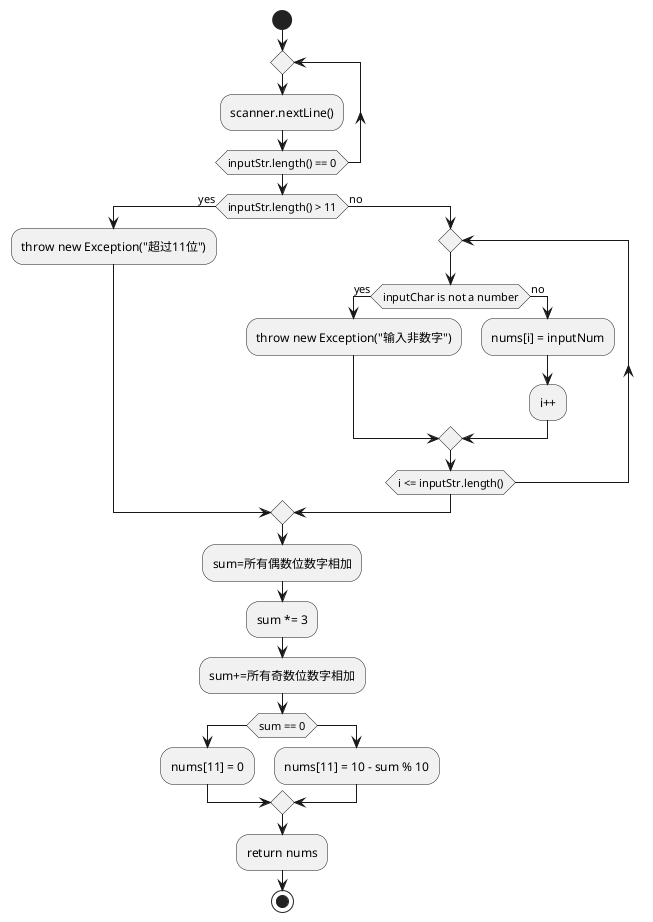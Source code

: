 @startuml
'https://plantuml.com/activity-diagram-beta

start

repeat
:scanner.nextLine();
repeat while (inputStr.length() == 0)

if (inputStr.length() > 11) is (yes) then
  :throw new Exception("超过11位");
else (no)
repeat
if (inputChar is not a number) is (yes) then
  :throw new Exception("输入非数字");
else (no)
  :nums[i] = inputNum;
  :i++;
endif
repeat while(i <= inputStr.length());
endif
:sum=所有偶数位数字相加;
:sum *= 3;
:sum+=所有奇数位数字相加;
if(sum == 0)
:nums[11] = 0;
else
:nums[11] = 10 - sum % 10;
endif
:return nums;
stop

@enduml
